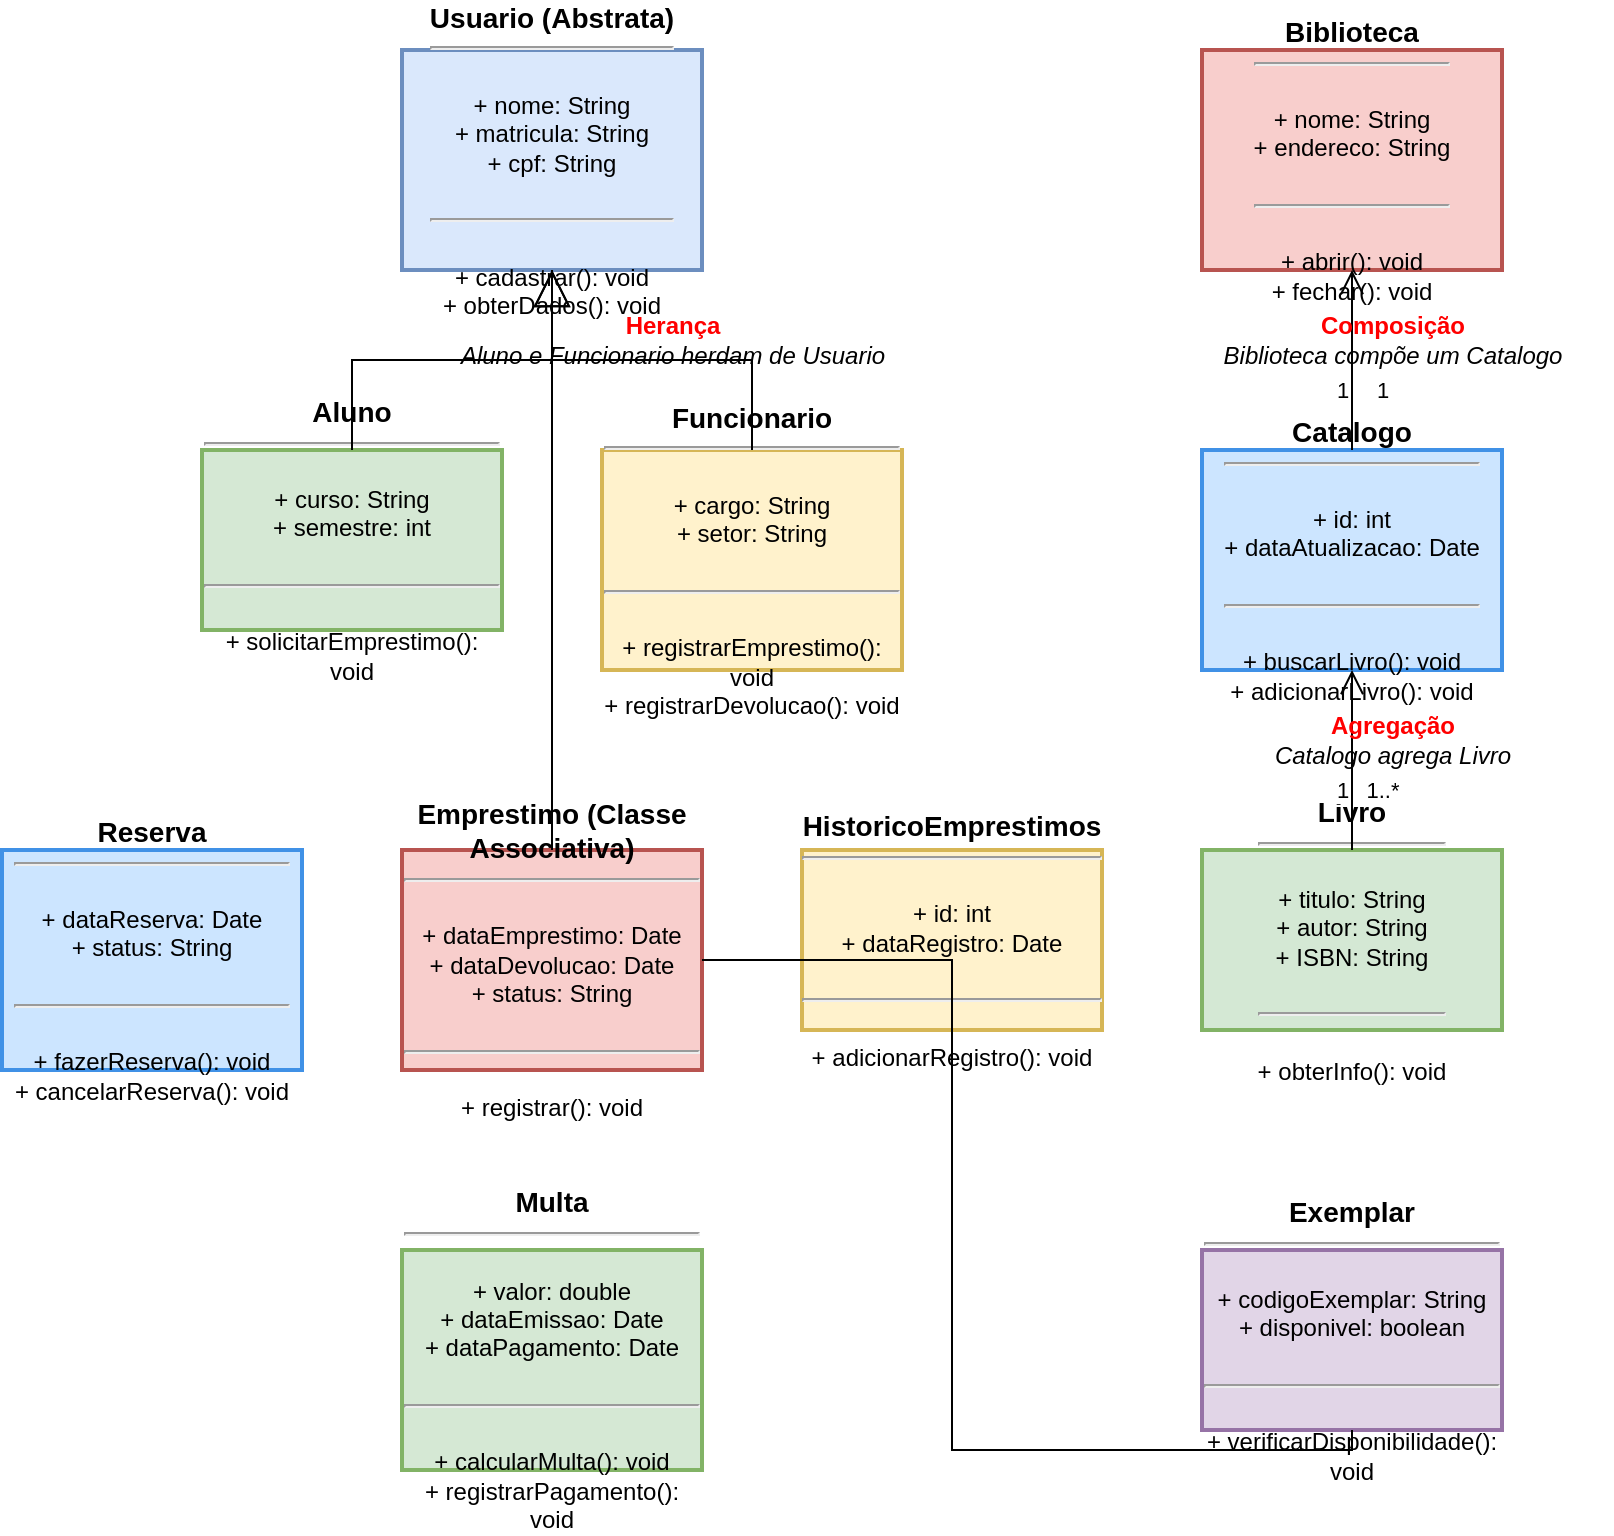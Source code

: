 <mxfile version="24.4.15" type="device">
  <diagram id="D2uB-2D5g_c7aB4c8k-p" name="Page-1">
    <mxGraphModel dx="1434" dy="795" grid="1" gridSize="10" guides="1" tooltips="1" connect="1" arrows="1" fold="1" page="1" pageScale="1" pageWidth="850" pageHeight="1100" math="0" shadow="0">
      <root>
        <mxCell id="0" />
        <mxCell id="1" parent="0" />
        <mxCell id="2" value="&lt;b&gt;&lt;font style=&quot;font-size: 14px;&quot;&gt;Usuario (Abstrata)&lt;/font&gt;&lt;/b&gt;&lt;br&gt;&lt;hr&gt;&lt;br&gt;+ nome: String&lt;br&gt;+ matricula: String&lt;br&gt;+ cpf: String&lt;br&gt;&lt;br&gt;&lt;hr&gt;&lt;br&gt;+ cadastrar(): void&lt;br&gt;+ obterDados(): void" style="html=1;whiteSpace=wrap;strokeWidth=2;fillColor=#dae8fc;strokeColor=#6c8ebf;" parent="1" vertex="1">
          <mxGeometry x="250" y="50" width="150" height="110" as="geometry" />
        </mxCell>
        <mxCell id="3" value="&lt;b&gt;&lt;font style=&quot;font-size: 14px;&quot;&gt;Aluno&lt;/font&gt;&lt;/b&gt;&lt;br&gt;&lt;hr&gt;&lt;br&gt;+ curso: String&lt;br&gt;+ semestre: int&lt;br&gt;&lt;br&gt;&lt;hr&gt;&lt;br&gt;+ solicitarEmprestimo(): void" style="html=1;whiteSpace=wrap;strokeWidth=2;fillColor=#d5e8d4;strokeColor=#82b366;" parent="1" vertex="1">
          <mxGeometry x="150" y="250" width="150" height="90" as="geometry" />
        </mxCell>
        <mxCell id="4" value="&lt;b&gt;&lt;font style=&quot;font-size: 14px;&quot;&gt;Funcionario&lt;/font&gt;&lt;/b&gt;&lt;br&gt;&lt;hr&gt;&lt;br&gt;+ cargo: String&lt;br&gt;+ setor: String&lt;br&gt;&lt;br&gt;&lt;hr&gt;&lt;br&gt;+ registrarEmprestimo(): void&lt;br&gt;+ registrarDevolucao(): void" style="html=1;whiteSpace=wrap;strokeWidth=2;fillColor=#fff2cc;strokeColor=#d6b656;" parent="1" vertex="1">
          <mxGeometry x="350" y="250" width="150" height="110" as="geometry" />
        </mxCell>
        <mxCell id="5" value="&lt;b&gt;&lt;font style=&quot;font-size: 14px;&quot;&gt;Biblioteca&lt;/font&gt;&lt;/b&gt;&lt;br&gt;&lt;hr&gt;&lt;br&gt;+ nome: String&lt;br&gt;+ endereco: String&lt;br&gt;&lt;br&gt;&lt;hr&gt;&lt;br&gt;+ abrir(): void&lt;br&gt;+ fechar(): void" style="html=1;whiteSpace=wrap;strokeWidth=2;fillColor=#f8cecc;strokeColor=#b85450;" parent="1" vertex="1">
          <mxGeometry x="650" y="50" width="150" height="110" as="geometry" />
        </mxCell>
        <mxCell id="6" value="&lt;b&gt;&lt;font style=&quot;font-size: 14px;&quot;&gt;Catalogo&lt;/font&gt;&lt;/b&gt;&lt;br&gt;&lt;hr&gt;&lt;br&gt;+ id: int&lt;br&gt;+ dataAtualizacao: Date&lt;br&gt;&lt;br&gt;&lt;hr&gt;&lt;br&gt;+ buscarLivro(): void&lt;br&gt;+ adicionarLivro(): void" style="html=1;whiteSpace=wrap;strokeWidth=2;fillColor=#cce5ff;strokeColor=#4091e6;" parent="1" vertex="1">
          <mxGeometry x="650" y="250" width="150" height="110" as="geometry" />
        </mxCell>
        <mxCell id="7" value="&lt;b&gt;&lt;font style=&quot;font-size: 14px;&quot;&gt;Livro&lt;/font&gt;&lt;/b&gt;&lt;br&gt;&lt;hr&gt;&lt;br&gt;+ titulo: String&lt;br&gt;+ autor: String&lt;br&gt;+ ISBN: String&lt;br&gt;&lt;br&gt;&lt;hr&gt;&lt;br&gt;+ obterInfo(): void" style="html=1;whiteSpace=wrap;strokeWidth=2;fillColor=#d4e8d4;strokeColor=#82b366;" parent="1" vertex="1">
          <mxGeometry x="650" y="450" width="150" height="90" as="geometry" />
        </mxCell>
        <mxCell id="8" value="&lt;b&gt;&lt;font style=&quot;font-size: 14px;&quot;&gt;Exemplar&lt;/font&gt;&lt;/b&gt;&lt;br&gt;&lt;hr&gt;&lt;br&gt;+ codigoExemplar: String&lt;br&gt;+ disponivel: boolean&lt;br&gt;&lt;br&gt;&lt;hr&gt;&lt;br&gt;+ verificarDisponibilidade(): void" style="html=1;whiteSpace=wrap;strokeWidth=2;fillColor=#e1d5e7;strokeColor=#9673a6;" parent="1" vertex="1">
          <mxGeometry x="650" y="650" width="150" height="90" as="geometry" />
        </mxCell>
        <mxCell id="9" value="&lt;b&gt;&lt;font style=&quot;font-size: 14px;&quot;&gt;Emprestimo (Classe Associativa)&lt;/font&gt;&lt;/b&gt;&lt;br&gt;&lt;hr&gt;&lt;br&gt;+ dataEmprestimo: Date&lt;br&gt;+ dataDevolucao: Date&lt;br&gt;+ status: String&lt;br&gt;&lt;br&gt;&lt;hr&gt;&lt;br&gt;+ registrar(): void" style="html=1;whiteSpace=wrap;strokeWidth=2;fillColor=#f8cecc;strokeColor=#b85450;" parent="1" vertex="1">
          <mxGeometry x="250" y="450" width="150" height="110" as="geometry" />
        </mxCell>
        <mxCell id="10" value="&lt;b&gt;&lt;font style=&quot;font-size: 14px;&quot;&gt;Reserva&lt;/font&gt;&lt;/b&gt;&lt;br&gt;&lt;hr&gt;&lt;br&gt;+ dataReserva: Date&lt;br&gt;+ status: String&lt;br&gt;&lt;br&gt;&lt;hr&gt;&lt;br&gt;+ fazerReserva(): void&lt;br&gt;+ cancelarReserva(): void" style="html=1;whiteSpace=wrap;strokeWidth=2;fillColor=#cce5ff;strokeColor=#4091e6;" parent="1" vertex="1">
          <mxGeometry x="50" y="450" width="150" height="110" as="geometry" />
        </mxCell>
        <mxCell id="11" value="&lt;b&gt;&lt;font style=&quot;font-size: 14px;&quot;&gt;Multa&lt;/font&gt;&lt;/b&gt;&lt;br&gt;&lt;hr&gt;&lt;br&gt;+ valor: double&lt;br&gt;+ dataEmissao: Date&lt;br&gt;+ dataPagamento: Date&lt;br&gt;&lt;br&gt;&lt;hr&gt;&lt;br&gt;+ calcularMulta(): void&lt;br&gt;+ registrarPagamento(): void" style="html=1;whiteSpace=wrap;strokeWidth=2;fillColor=#d5e8d4;strokeColor=#82b366;" parent="1" vertex="1">
          <mxGeometry x="250" y="650" width="150" height="110" as="geometry" />
        </mxCell>
        <mxCell id="12" value="&lt;b&gt;&lt;font style=&quot;font-size: 14px;&quot;&gt;HistoricoEmprestimos&lt;/font&gt;&lt;/b&gt;&lt;br&gt;&lt;hr&gt;&lt;br&gt;+ id: int&lt;br&gt;+ dataRegistro: Date&lt;br&gt;&lt;br&gt;&lt;hr&gt;&lt;br&gt;+ adicionarRegistro(): void" style="html=1;whiteSpace=wrap;strokeWidth=2;fillColor=#fff2cc;strokeColor=#d6b656;" parent="1" vertex="1">
          <mxGeometry x="450" y="450" width="150" height="90" as="geometry" />
        </mxCell>
        <mxCell id="13" value="" style="endArrow=block;endFill=0;endSize=16;html=1;rounded=0;edgeStyle=orthogonalEdgeStyle;entryX=0.5;entryY=1;entryDx=0;entryDy=0;" parent="1" source="3" target="2" edge="1">
          <mxGeometry x="0" y="0" relative="1" as="geometry">
            <mxPoint x="225" y="250" as="sourcePoint" />
            <mxPoint x="320" y="160" as="targetPoint" />
          </mxGeometry>
        </mxCell>
        <mxCell id="14" value="" style="endArrow=block;endFill=0;endSize=16;html=1;rounded=0;edgeStyle=orthogonalEdgeStyle;entryX=0.5;entryY=1;entryDx=0;entryDy=0;" parent="1" source="4" target="2" edge="1">
          <mxGeometry x="0" y="0" relative="1" as="geometry">
            <mxPoint x="425" y="250" as="sourcePoint" />
            <mxPoint x="320" y="160" as="targetPoint" />
          </mxGeometry>
        </mxCell>
        <mxCell id="15" value="&lt;b&gt;&lt;font color=&quot;#ff0000&quot;&gt;Herança&lt;/font&gt;&lt;/b&gt;&lt;br&gt;&lt;i&gt;Aluno e Funcionario herdam de Usuario&lt;/i&gt;" style="text;html=1;align=center;verticalAlign=middle;resizable=0;points=[];autosize=1;strokeColor=none;fillColor=none;" parent="1" vertex="1">
          <mxGeometry x="275" y="180" width="220" height="30" as="geometry" />
        </mxCell>
        <mxCell id="16" value="" style="endArrow=open;html=1;rounded=0;endFill=1;endSize=10;edgeStyle=orthogonalEdgeStyle;entryX=0.5;entryY=1;entryDx=0;entryDy=0;" parent="1" source="6" target="5" edge="1">
          <mxGeometry x="0" y="0" relative="1" as="geometry">
            <mxPoint x="725" y="250" as="sourcePoint" />
            <mxPoint x="725" y="160" as="targetPoint" />
          </mxGeometry>
        </mxCell>
        <mxCell id="17" value="&lt;b&gt;&lt;font color=&quot;#ff0000&quot;&gt;Composição&lt;/font&gt;&lt;/b&gt;&lt;br&gt;&lt;i&gt;Biblioteca compõe um Catalogo&lt;/i&gt;" style="text;html=1;align=center;verticalAlign=middle;resizable=0;points=[];autosize=1;strokeColor=none;fillColor=none;" parent="1" vertex="1">
          <mxGeometry x="635" y="180" width="220" height="30" as="geometry" />
        </mxCell>
        <mxCell id="18" value="1" style="edgeLabel;html=1;align=center;verticalAlign=middle;resizable=0;points=[];" parent="1" vertex="1" connectable="0">
          <mxGeometry x="720" y="220" as="geometry" />
        </mxCell>
        <mxCell id="19" value="1" style="edgeLabel;html=1;align=center;verticalAlign=middle;resizable=0;points=[];" parent="1" vertex="1" connectable="0">
          <mxGeometry x="740" y="220" as="geometry" />
        </mxCell>
        <mxCell id="20" value="" style="endArrow=open;html=1;rounded=0;endFill=0;endSize=10;edgeStyle=orthogonalEdgeStyle;entryX=0.5;entryY=1;entryDx=0;entryDy=0;" parent="1" source="7" target="6" edge="1">
          <mxGeometry x="0" y="0" relative="1" as="geometry">
            <mxPoint x="725" y="450" as="sourcePoint" />
            <mxPoint x="725" y="360" as="targetPoint" />
          </mxGeometry>
        </mxCell>
        <mxCell id="21" value="&lt;b&gt;&lt;font color=&quot;#ff0000&quot;&gt;Agregação&lt;/font&gt;&lt;/b&gt;&lt;br&gt;&lt;i&gt;Catalogo agrega Livro&lt;/i&gt;" style="text;html=1;align=center;verticalAlign=middle;resizable=0;points=[];autosize=1;strokeColor=none;fillColor=none;" parent="1" vertex="1">
          <mxGeometry x="670" y="380" width="150" height="30" as="geometry" />
        </mxCell>
        <mxCell id="22" value="1" style="edgeLabel;html=1;align=center;verticalAlign=middle;resizable=0;points=[];" parent="1" vertex="1" connectable="0">
          <mxGeometry x="720" y="420" as="geometry" />
        </mxCell>
        <mxCell id="23" value="1..*" style="edgeLabel;html=1;align=center;verticalAlign=middle;resizable=0;points=[];" parent="1" vertex="1" connectable="0">
          <mxGeometry x="740" y="420" as="geometry" />
        </mxCell>
        <mxCell id="24" value="" style="endArrow=none;html=1;rounded=0;edgeStyle=orthogonalEdgeStyle;entryX=0.5;entryY=1;entryDx=0;entryDy=0;" parent="1" source="9" target="2" edge="1">
          <mxGeometry x="0" y="0" relative="1" as="geometry">
            <mxPoint x="325" y="450" as="sourcePoint" />
            <mxPoint x="320" y="160" as="targetPoint" />
          </mxGeometry>
        </mxCell>
        <mxCell id="25" value="" style="endArrow=none;html=1;rounded=0;edgeStyle=orthogonalEdgeStyle;entryX=0.5;entryY=1;entryDx=0;entryDy=0;" parent="1" source="9" target="8" edge="1">
          <mxGeometry x="0" y="0" relative="1" as="geometry">
            <mxPoint x="325" y="450" as="sourcePoint" />
            <mxPoint x="725" y="740" as="targetPoint" />
          </mxGeometry>
        </mxCell>
        <mxCell id="26" value="&lt;b&gt;&lt;font color=&quot;#ff0000&quot;&gt;Classe Associativa&lt;/font&gt;&lt;/b&gt;&lt;
